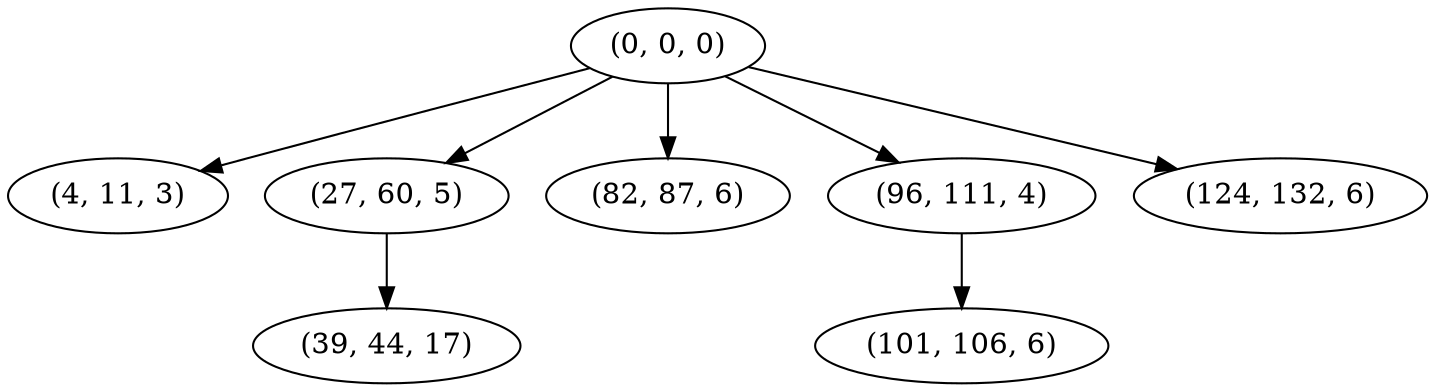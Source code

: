 digraph tree {
    "(0, 0, 0)";
    "(4, 11, 3)";
    "(27, 60, 5)";
    "(39, 44, 17)";
    "(82, 87, 6)";
    "(96, 111, 4)";
    "(101, 106, 6)";
    "(124, 132, 6)";
    "(0, 0, 0)" -> "(4, 11, 3)";
    "(0, 0, 0)" -> "(27, 60, 5)";
    "(0, 0, 0)" -> "(82, 87, 6)";
    "(0, 0, 0)" -> "(96, 111, 4)";
    "(0, 0, 0)" -> "(124, 132, 6)";
    "(27, 60, 5)" -> "(39, 44, 17)";
    "(96, 111, 4)" -> "(101, 106, 6)";
}
